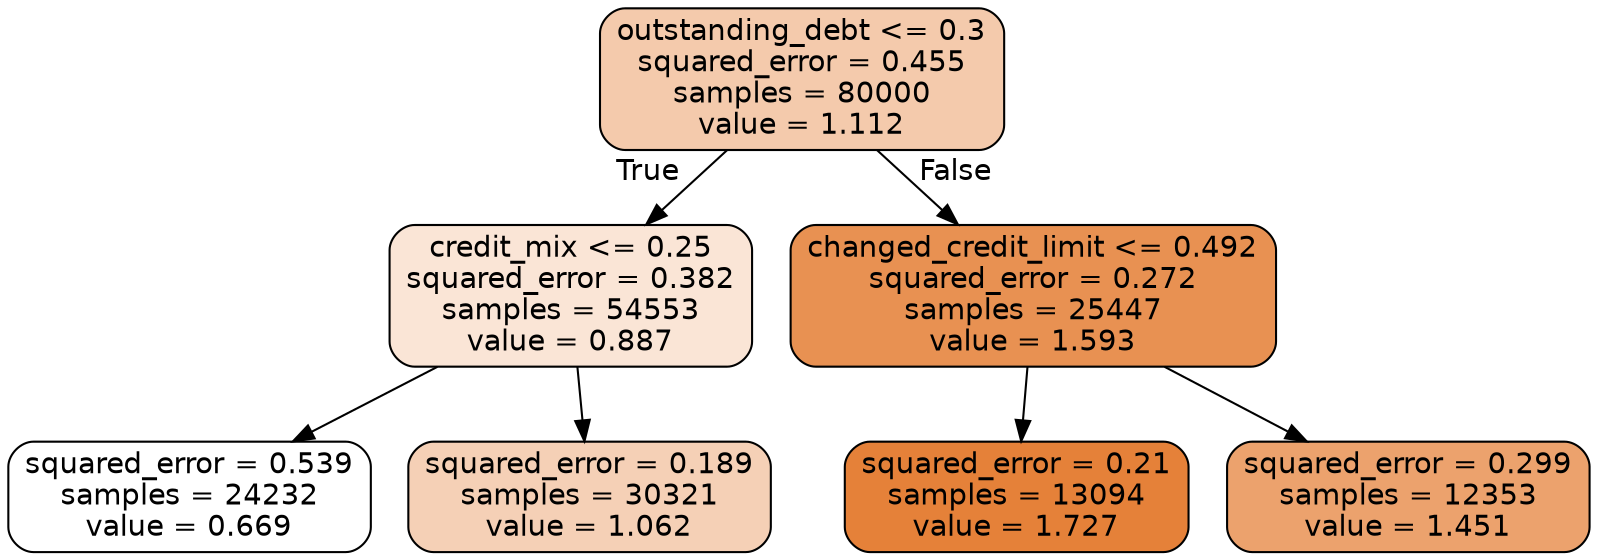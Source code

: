 digraph Tree {
node [shape=box, style="filled, rounded", color="black", fontname="helvetica"] ;
edge [fontname="helvetica"] ;
0 [label="outstanding_debt <= 0.3\nsquared_error = 0.455\nsamples = 80000\nvalue = 1.112", fillcolor="#f4caac"] ;
1 [label="credit_mix <= 0.25\nsquared_error = 0.382\nsamples = 54553\nvalue = 0.887", fillcolor="#fae5d6"] ;
0 -> 1 [labeldistance=2.5, labelangle=45, headlabel="True"] ;
2 [label="squared_error = 0.539\nsamples = 24232\nvalue = 0.669", fillcolor="#ffffff"] ;
1 -> 2 ;
3 [label="squared_error = 0.189\nsamples = 30321\nvalue = 1.062", fillcolor="#f5d0b6"] ;
1 -> 3 ;
4 [label="changed_credit_limit <= 0.492\nsquared_error = 0.272\nsamples = 25447\nvalue = 1.593", fillcolor="#e89152"] ;
0 -> 4 [labeldistance=2.5, labelangle=-45, headlabel="False"] ;
5 [label="squared_error = 0.21\nsamples = 13094\nvalue = 1.727", fillcolor="#e58139"] ;
4 -> 5 ;
6 [label="squared_error = 0.299\nsamples = 12353\nvalue = 1.451", fillcolor="#eca26d"] ;
4 -> 6 ;
}